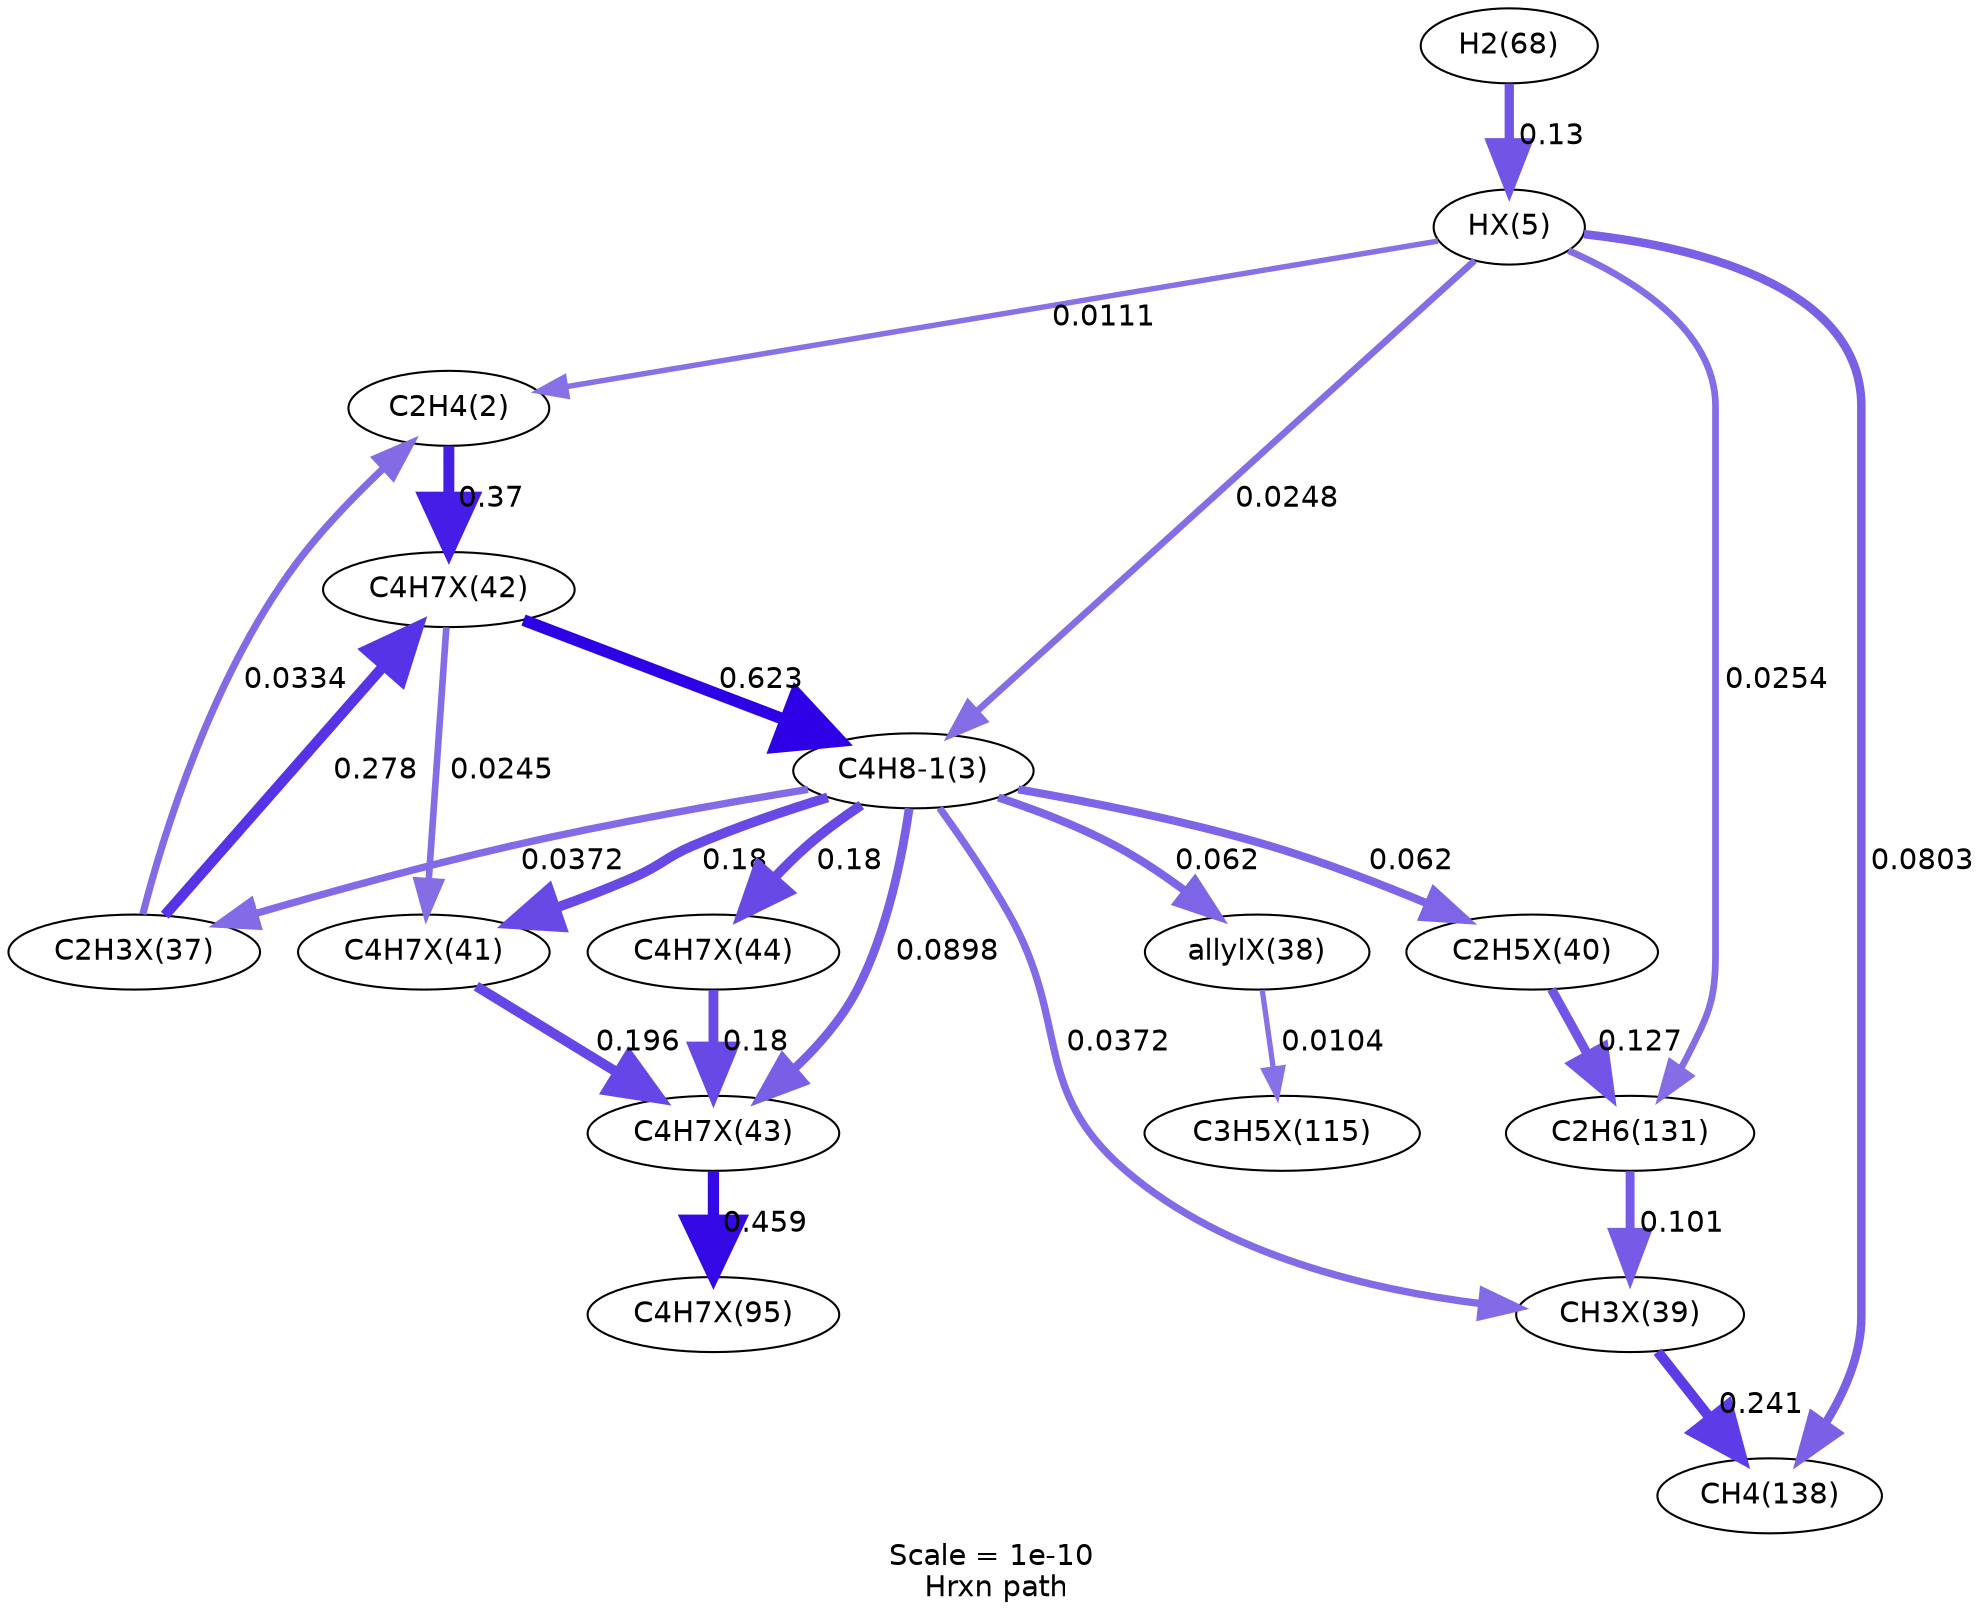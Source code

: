 digraph reaction_paths {
center=1;
s16 -> s5[fontname="Helvetica", style="setlinewidth(2.61)", arrowsize=1.3, color="0.7, 0.511, 0.9"
, label=" 0.0111"];
s17 -> s5[fontname="Helvetica", style="setlinewidth(3.43)", arrowsize=1.72, color="0.7, 0.533, 0.9"
, label=" 0.0334"];
s5 -> s22[fontname="Helvetica", style="setlinewidth(5.25)", arrowsize=2.62, color="0.7, 0.87, 0.9"
, label=" 0.37"];
s8 -> s16[fontname="Helvetica", style="setlinewidth(4.46)", arrowsize=2.23, color="0.7, 0.63, 0.9"
, label=" 0.13"];
s16 -> s6[fontname="Helvetica", style="setlinewidth(3.21)", arrowsize=1.61, color="0.7, 0.525, 0.9"
, label=" 0.0248"];
s16 -> s10[fontname="Helvetica", style="setlinewidth(3.23)", arrowsize=1.61, color="0.7, 0.525, 0.9"
, label=" 0.0254"];
s16 -> s12[fontname="Helvetica", style="setlinewidth(4.1)", arrowsize=2.05, color="0.7, 0.58, 0.9"
, label=" 0.0803"];
s6 -> s17[fontname="Helvetica", style="setlinewidth(3.52)", arrowsize=1.76, color="0.7, 0.537, 0.9"
, label=" 0.0372"];
s17 -> s22[fontname="Helvetica", style="setlinewidth(5.03)", arrowsize=2.52, color="0.7, 0.778, 0.9"
, label=" 0.278"];
s22 -> s6[fontname="Helvetica", style="setlinewidth(5.64)", arrowsize=2.82, color="0.7, 1.12, 0.9"
, label=" 0.623"];
s6 -> s21[fontname="Helvetica", style="setlinewidth(4.7)", arrowsize=2.35, color="0.7, 0.68, 0.9"
, label=" 0.18"];
s6 -> s23[fontname="Helvetica", style="setlinewidth(4.18)", arrowsize=2.09, color="0.7, 0.59, 0.9"
, label=" 0.0898"];
s6 -> s24[fontname="Helvetica", style="setlinewidth(4.7)", arrowsize=2.35, color="0.7, 0.68, 0.9"
, label=" 0.18"];
s6 -> s20[fontname="Helvetica", style="setlinewidth(3.9)", arrowsize=1.95, color="0.7, 0.562, 0.9"
, label=" 0.062"];
s6 -> s19[fontname="Helvetica", style="setlinewidth(3.52)", arrowsize=1.76, color="0.7, 0.537, 0.9"
, label=" 0.0372"];
s6 -> s18[fontname="Helvetica", style="setlinewidth(3.9)", arrowsize=1.95, color="0.7, 0.562, 0.9"
, label=" 0.062"];
s22 -> s21[fontname="Helvetica", style="setlinewidth(3.2)", arrowsize=1.6, color="0.7, 0.525, 0.9"
, label=" 0.0245"];
s21 -> s23[fontname="Helvetica", style="setlinewidth(4.77)", arrowsize=2.39, color="0.7, 0.696, 0.9"
, label=" 0.196"];
s24 -> s23[fontname="Helvetica", style="setlinewidth(4.7)", arrowsize=2.35, color="0.7, 0.68, 0.9"
, label=" 0.18"];
s23 -> s35[fontname="Helvetica", style="setlinewidth(5.41)", arrowsize=2.71, color="0.7, 0.959, 0.9"
, label=" 0.459"];
s20 -> s10[fontname="Helvetica", style="setlinewidth(4.44)", arrowsize=2.22, color="0.7, 0.627, 0.9"
, label=" 0.127"];
s10 -> s19[fontname="Helvetica", style="setlinewidth(4.27)", arrowsize=2.13, color="0.7, 0.601, 0.9"
, label=" 0.101"];
s19 -> s12[fontname="Helvetica", style="setlinewidth(4.93)", arrowsize=2.46, color="0.7, 0.741, 0.9"
, label=" 0.241"];
s18 -> s40[fontname="Helvetica", style="setlinewidth(2.55)", arrowsize=1.28, color="0.7, 0.51, 0.9"
, label=" 0.0104"];
s5 [ fontname="Helvetica", label="C2H4(2)"];
s6 [ fontname="Helvetica", label="C4H8-1(3)"];
s8 [ fontname="Helvetica", label="H2(68)"];
s10 [ fontname="Helvetica", label="C2H6(131)"];
s12 [ fontname="Helvetica", label="CH4(138)"];
s16 [ fontname="Helvetica", label="HX(5)"];
s17 [ fontname="Helvetica", label="C2H3X(37)"];
s18 [ fontname="Helvetica", label="allylX(38)"];
s19 [ fontname="Helvetica", label="CH3X(39)"];
s20 [ fontname="Helvetica", label="C2H5X(40)"];
s21 [ fontname="Helvetica", label="C4H7X(41)"];
s22 [ fontname="Helvetica", label="C4H7X(42)"];
s23 [ fontname="Helvetica", label="C4H7X(43)"];
s24 [ fontname="Helvetica", label="C4H7X(44)"];
s35 [ fontname="Helvetica", label="C4H7X(95)"];
s40 [ fontname="Helvetica", label="C3H5X(115)"];
 label = "Scale = 1e-10\l Hrxn path";
 fontname = "Helvetica";
}
